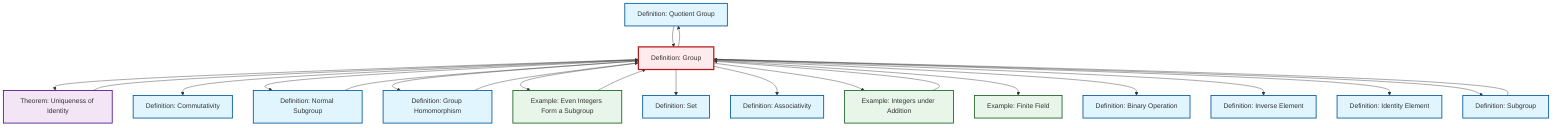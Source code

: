 graph TD
    classDef definition fill:#e1f5fe,stroke:#01579b,stroke-width:2px
    classDef theorem fill:#f3e5f5,stroke:#4a148c,stroke-width:2px
    classDef axiom fill:#fff3e0,stroke:#e65100,stroke-width:2px
    classDef example fill:#e8f5e9,stroke:#1b5e20,stroke-width:2px
    classDef current fill:#ffebee,stroke:#b71c1c,stroke-width:3px
    def-inverse-element["Definition: Inverse Element"]:::definition
    def-set["Definition: Set"]:::definition
    def-associativity["Definition: Associativity"]:::definition
    def-quotient-group["Definition: Quotient Group"]:::definition
    def-identity-element["Definition: Identity Element"]:::definition
    def-normal-subgroup["Definition: Normal Subgroup"]:::definition
    def-binary-operation["Definition: Binary Operation"]:::definition
    def-homomorphism["Definition: Group Homomorphism"]:::definition
    def-commutativity["Definition: Commutativity"]:::definition
    thm-unique-identity["Theorem: Uniqueness of Identity"]:::theorem
    ex-even-integers-subgroup["Example: Even Integers Form a Subgroup"]:::example
    def-subgroup["Definition: Subgroup"]:::definition
    ex-finite-field["Example: Finite Field"]:::example
    def-group["Definition: Group"]:::definition
    ex-integers-addition["Example: Integers under Addition"]:::example
    def-group --> thm-unique-identity
    def-group --> def-commutativity
    def-group --> def-normal-subgroup
    def-group --> def-homomorphism
    def-group --> ex-even-integers-subgroup
    def-subgroup --> def-group
    def-group --> def-set
    def-group --> def-associativity
    ex-even-integers-subgroup --> def-group
    thm-unique-identity --> def-group
    def-group --> ex-integers-addition
    def-normal-subgroup --> def-group
    def-homomorphism --> def-group
    def-group --> ex-finite-field
    ex-integers-addition --> def-group
    def-group --> def-binary-operation
    def-group --> def-quotient-group
    def-group --> def-inverse-element
    def-group --> def-identity-element
    def-group --> def-subgroup
    def-quotient-group --> def-group
    class def-group current